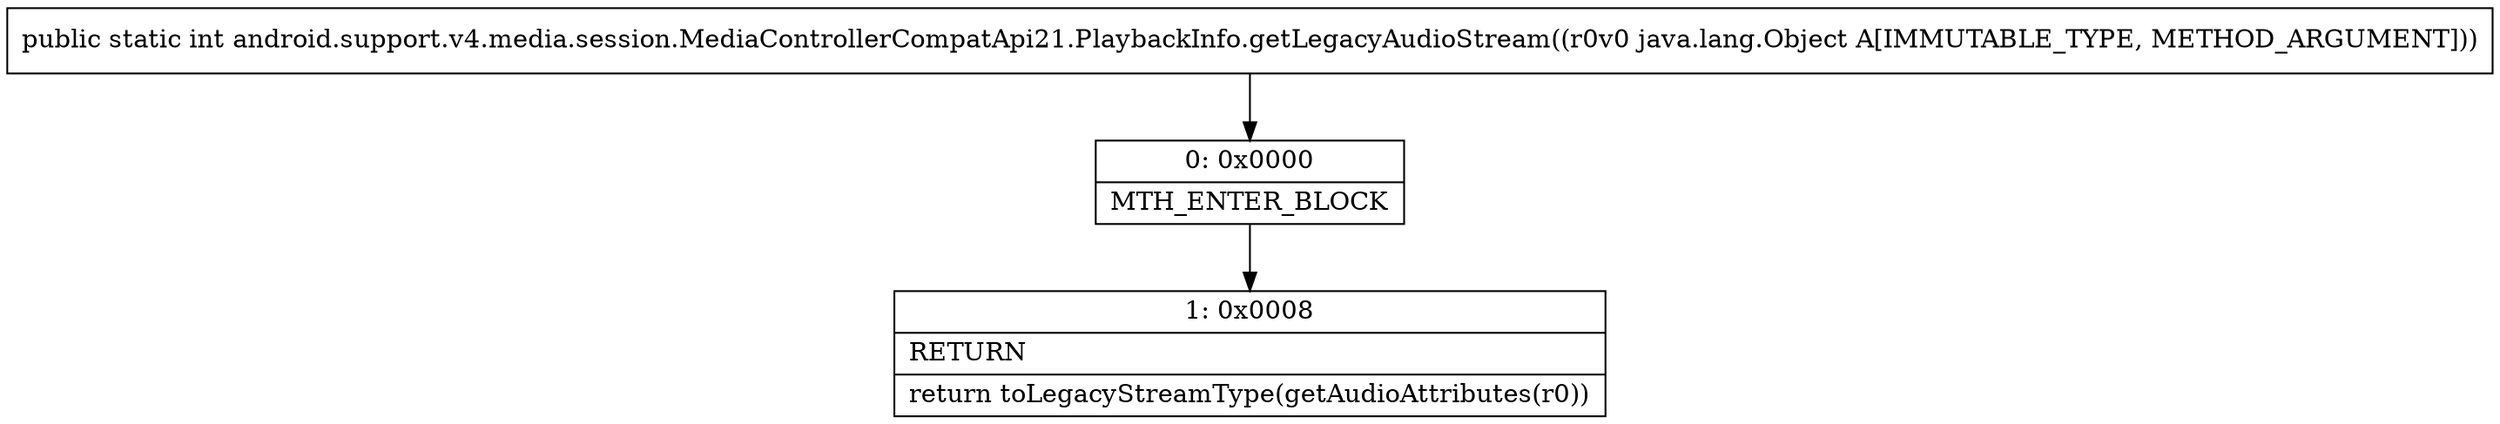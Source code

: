 digraph "CFG forandroid.support.v4.media.session.MediaControllerCompatApi21.PlaybackInfo.getLegacyAudioStream(Ljava\/lang\/Object;)I" {
Node_0 [shape=record,label="{0\:\ 0x0000|MTH_ENTER_BLOCK\l}"];
Node_1 [shape=record,label="{1\:\ 0x0008|RETURN\l|return toLegacyStreamType(getAudioAttributes(r0))\l}"];
MethodNode[shape=record,label="{public static int android.support.v4.media.session.MediaControllerCompatApi21.PlaybackInfo.getLegacyAudioStream((r0v0 java.lang.Object A[IMMUTABLE_TYPE, METHOD_ARGUMENT])) }"];
MethodNode -> Node_0;
Node_0 -> Node_1;
}

